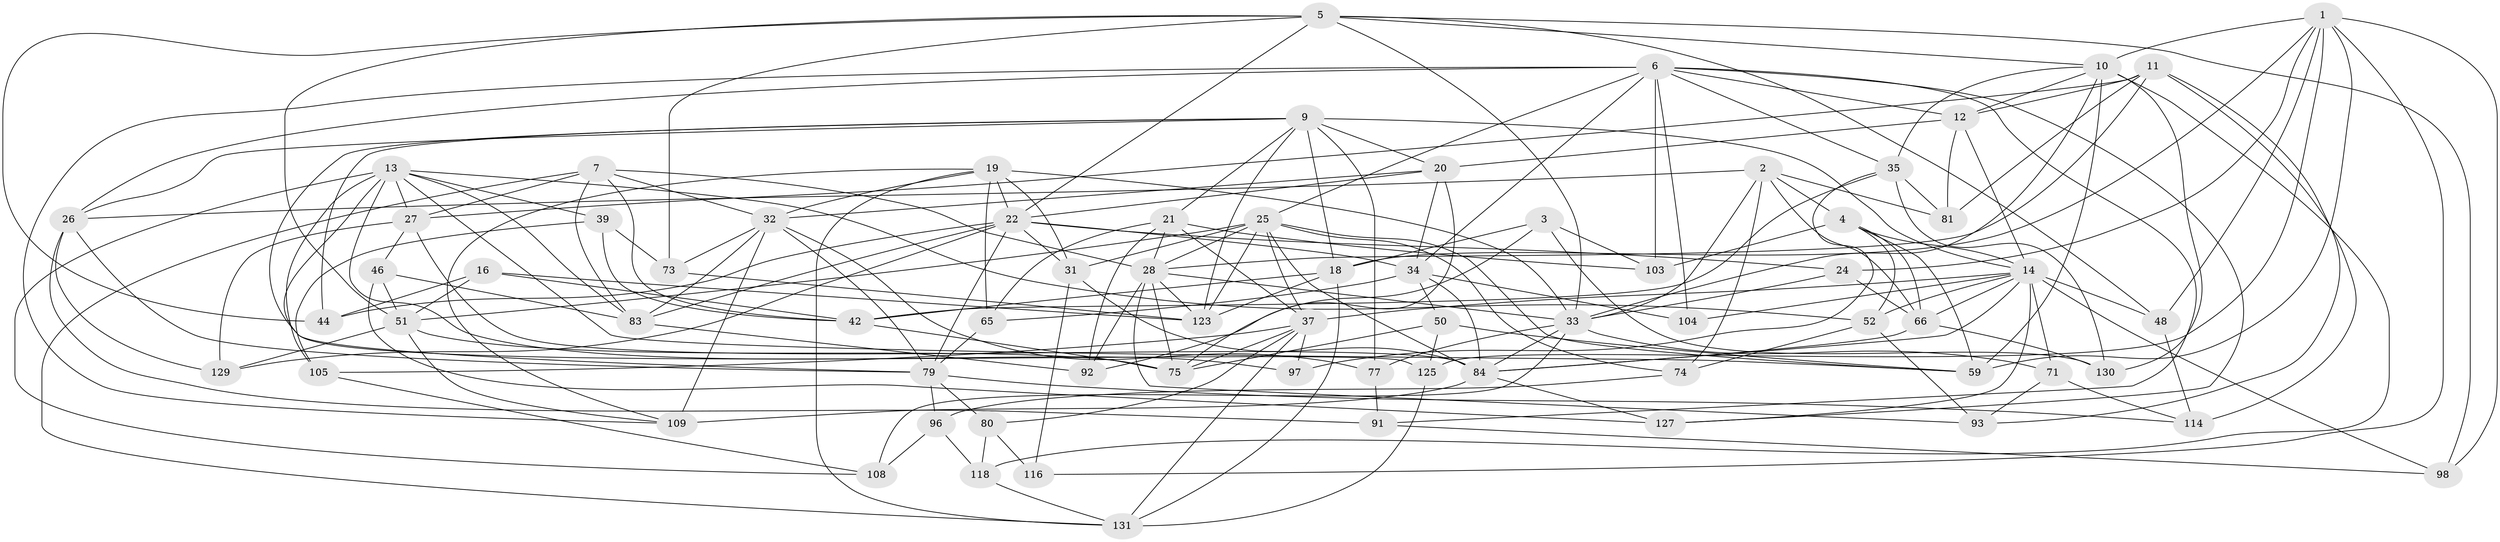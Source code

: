// original degree distribution, {4: 1.0}
// Generated by graph-tools (version 1.1) at 2025/16/03/09/25 04:16:27]
// undirected, 71 vertices, 202 edges
graph export_dot {
graph [start="1"]
  node [color=gray90,style=filled];
  1 [super="+58+23"];
  2 [super="+8"];
  3;
  4 [super="+30"];
  5 [super="+15+72"];
  6 [super="+136+101+41"];
  7 [super="+49"];
  9 [super="+29+76"];
  10 [super="+17+90"];
  11 [super="+107"];
  12 [super="+63"];
  13 [super="+111+110"];
  14 [super="+54+53+55"];
  16;
  18 [super="+36"];
  19 [super="+62+38"];
  20 [super="+119"];
  21 [super="+88"];
  22 [super="+99+95"];
  24;
  25 [super="+56+137"];
  26 [super="+47"];
  27 [super="+134"];
  28 [super="+120+60+57"];
  31 [super="+45"];
  32 [super="+142+43"];
  33 [super="+133+69"];
  34 [super="+139+61"];
  35 [super="+40"];
  37 [super="+70+135"];
  39;
  42 [super="+86"];
  44;
  46;
  48;
  50;
  51 [super="+124+89"];
  52 [super="+64"];
  59 [super="+68"];
  65;
  66 [super="+87"];
  71;
  73;
  74;
  75 [super="+112"];
  77;
  79 [super="+122+102"];
  80;
  81;
  83 [super="+140"];
  84 [super="+100+94"];
  91;
  92;
  93;
  96;
  97;
  98;
  103;
  104;
  105;
  108;
  109 [super="+121"];
  114;
  116;
  118;
  123 [super="+128"];
  125;
  127;
  129;
  130;
  131 [super="+143"];
  1 -- 24;
  1 -- 125;
  1 -- 18;
  1 -- 98;
  1 -- 10;
  1 -- 48;
  1 -- 59;
  1 -- 116;
  2 -- 81;
  2 -- 66;
  2 -- 4;
  2 -- 26;
  2 -- 74;
  2 -- 33;
  3 -- 103;
  3 -- 92;
  3 -- 130;
  3 -- 18;
  4 -- 52;
  4 -- 103;
  4 -- 14;
  4 -- 59;
  4 -- 66;
  5 -- 48;
  5 -- 98;
  5 -- 51;
  5 -- 73;
  5 -- 33;
  5 -- 44;
  5 -- 22;
  5 -- 10;
  6 -- 25;
  6 -- 26;
  6 -- 91;
  6 -- 12;
  6 -- 103;
  6 -- 35;
  6 -- 104;
  6 -- 109;
  6 -- 127;
  6 -- 34;
  7 -- 27;
  7 -- 131;
  7 -- 42;
  7 -- 83;
  7 -- 28;
  7 -- 32;
  9 -- 44;
  9 -- 123;
  9 -- 20;
  9 -- 14 [weight=2];
  9 -- 21;
  9 -- 77;
  9 -- 26;
  9 -- 125;
  9 -- 18;
  10 -- 130;
  10 -- 59 [weight=3];
  10 -- 33;
  10 -- 35;
  10 -- 118;
  10 -- 12;
  11 -- 27;
  11 -- 12;
  11 -- 28;
  11 -- 81;
  11 -- 114;
  11 -- 93;
  12 -- 81;
  12 -- 20;
  12 -- 14;
  13 -- 97 [weight=2];
  13 -- 83;
  13 -- 52;
  13 -- 59;
  13 -- 39;
  13 -- 105;
  13 -- 108;
  13 -- 79;
  13 -- 27;
  14 -- 104;
  14 -- 66;
  14 -- 127;
  14 -- 52 [weight=2];
  14 -- 37;
  14 -- 84;
  14 -- 71;
  14 -- 48;
  14 -- 98;
  16 -- 42;
  16 -- 44;
  16 -- 123;
  16 -- 51;
  18 -- 131;
  18 -- 123;
  18 -- 42;
  19 -- 131;
  19 -- 33 [weight=2];
  19 -- 32;
  19 -- 31;
  19 -- 65;
  19 -- 109;
  19 -- 22;
  20 -- 32;
  20 -- 34;
  20 -- 75;
  20 -- 22;
  21 -- 92;
  21 -- 65;
  21 -- 103;
  21 -- 28;
  21 -- 37;
  22 -- 31;
  22 -- 79;
  22 -- 83;
  22 -- 129;
  22 -- 24;
  22 -- 44;
  22 -- 34;
  24 -- 33;
  24 -- 66;
  25 -- 37;
  25 -- 51 [weight=2];
  25 -- 123;
  25 -- 74;
  25 -- 59;
  25 -- 28;
  25 -- 84;
  25 -- 31;
  26 -- 129;
  26 -- 91;
  26 -- 79;
  27 -- 129;
  27 -- 84;
  27 -- 46;
  28 -- 75;
  28 -- 92;
  28 -- 123;
  28 -- 93;
  28 -- 33 [weight=2];
  31 -- 116 [weight=2];
  31 -- 84;
  32 -- 73;
  32 -- 83;
  32 -- 77;
  32 -- 109;
  32 -- 79;
  33 -- 84;
  33 -- 71;
  33 -- 108;
  33 -- 77;
  34 -- 104 [weight=2];
  34 -- 84;
  34 -- 65;
  34 -- 50;
  35 -- 81;
  35 -- 130;
  35 -- 97;
  35 -- 42;
  37 -- 80;
  37 -- 105;
  37 -- 97;
  37 -- 131;
  37 -- 75;
  39 -- 105;
  39 -- 73;
  39 -- 42;
  42 -- 75;
  46 -- 127;
  46 -- 51;
  46 -- 83;
  48 -- 114;
  50 -- 59;
  50 -- 125;
  50 -- 75;
  51 -- 75;
  51 -- 129;
  51 -- 109;
  52 -- 74;
  52 -- 93;
  65 -- 79;
  66 -- 130;
  66 -- 84;
  71 -- 93;
  71 -- 114;
  73 -- 123;
  74 -- 96;
  77 -- 91;
  79 -- 96;
  79 -- 80;
  79 -- 114;
  80 -- 116;
  80 -- 118;
  83 -- 92;
  84 -- 127;
  84 -- 109 [weight=2];
  91 -- 98;
  96 -- 108;
  96 -- 118;
  105 -- 108;
  118 -- 131;
  125 -- 131;
}
